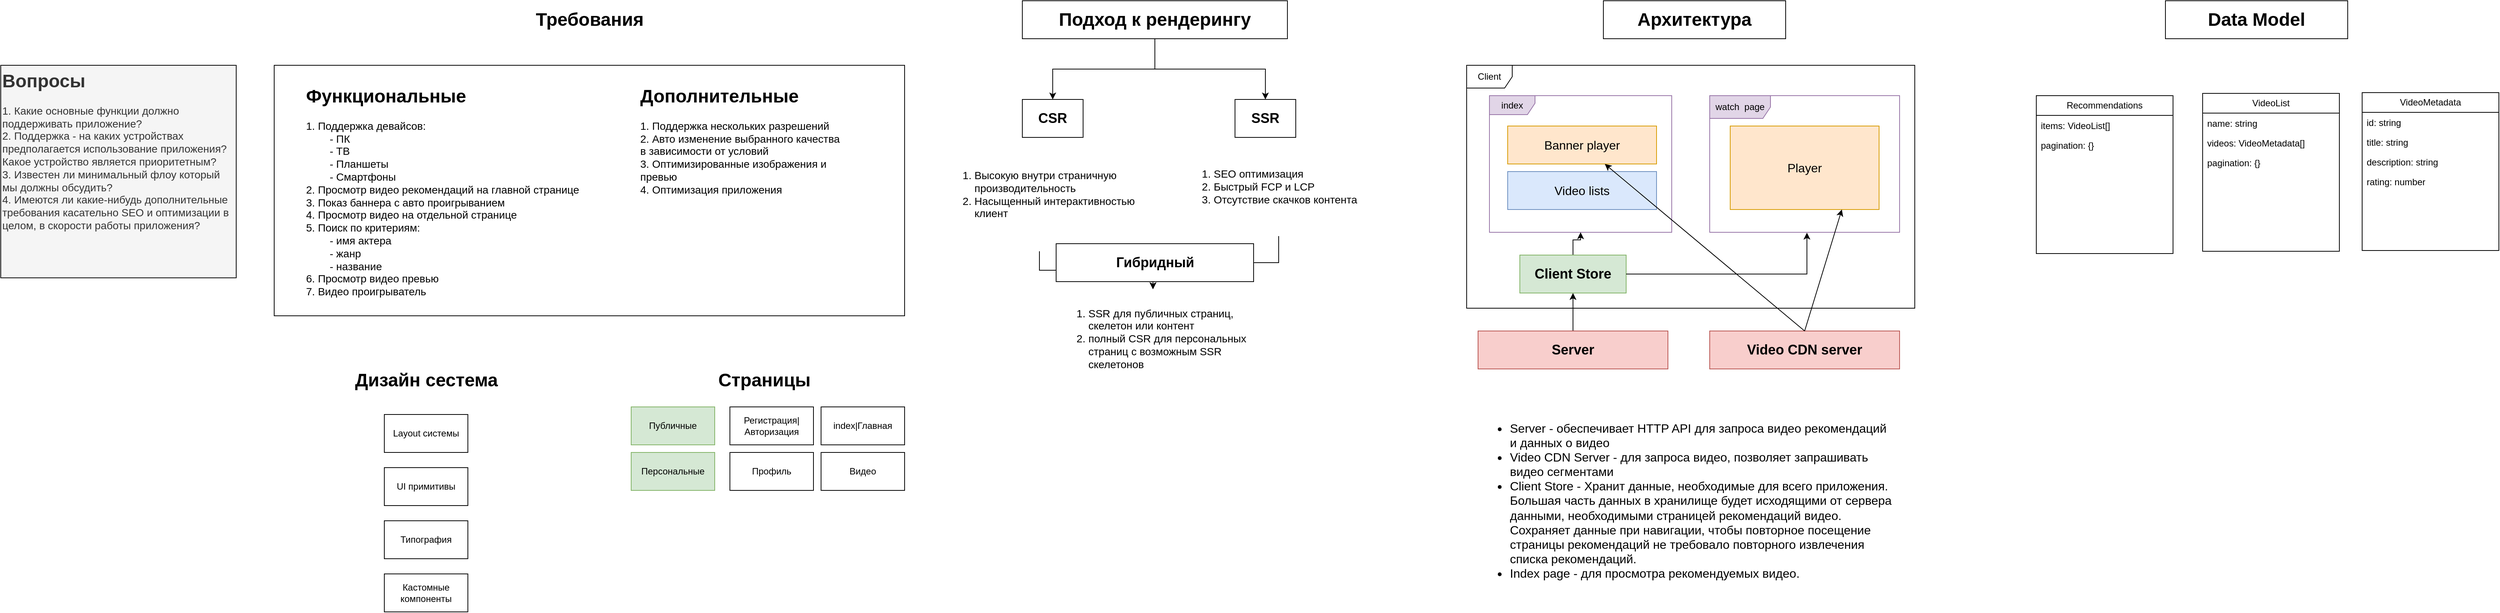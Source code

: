 <mxfile version="24.8.3">
  <diagram name="Page-1" id="kcZWjYqTtWK64_9vpjtn">
    <mxGraphModel dx="2782" dy="3095" grid="1" gridSize="10" guides="1" tooltips="1" connect="1" arrows="1" fold="1" page="1" pageScale="1" pageWidth="827" pageHeight="1169" math="0" shadow="0">
      <root>
        <mxCell id="0" />
        <mxCell id="1" parent="0" />
        <mxCell id="jp5EeAPTq1nhvSwrTvIk-12" value="" style="rounded=0;whiteSpace=wrap;html=1;" vertex="1" parent="1">
          <mxGeometry x="30" y="150" width="830" height="330" as="geometry" />
        </mxCell>
        <mxCell id="jp5EeAPTq1nhvSwrTvIk-3" value="&lt;h1 style=&quot;margin-top: 0px;&quot;&gt;Функциональные&lt;/h1&gt;&lt;p style=&quot;font-size: 14px;&quot;&gt;1. Поддержка девайсов:&lt;br&gt;&lt;span style=&quot;white-space: pre;&quot;&gt;&#x9;&lt;/span&gt;- ПК&lt;br&gt;&lt;span style=&quot;white-space: pre;&quot;&gt;&#x9;&lt;/span&gt;- ТВ&lt;br&gt;&lt;span style=&quot;white-space: pre;&quot;&gt;&#x9;&lt;/span&gt;- Планшеты&lt;br&gt;&lt;span style=&quot;white-space: pre;&quot;&gt;&#x9;&lt;/span&gt;- Смартфоны&lt;br&gt;2. Просмотр видео рекомендаций на главной странице&lt;br&gt;3. Показ баннера с авто проигрыванием&amp;nbsp;&lt;br&gt;&lt;span style=&quot;background-color: initial;&quot;&gt;4. Просмотр видео на отдельной странице&lt;br&gt;5. Поиск по критериям:&lt;br&gt;&lt;span style=&quot;white-space: pre;&quot;&gt;&#x9;&lt;/span&gt;- имя актера&lt;br&gt;&lt;span style=&quot;white-space: pre;&quot;&gt;&#x9;&lt;/span&gt;- жанр&lt;br&gt;&lt;span style=&quot;white-space: pre;&quot;&gt;&#x9;&lt;/span&gt;- название&lt;br&gt;6. Просмотр видео превью&amp;nbsp;&lt;br&gt;7. Видео проигрыватель&lt;/span&gt;&lt;/p&gt;" style="text;html=1;whiteSpace=wrap;overflow=hidden;rounded=0;" vertex="1" parent="1">
          <mxGeometry x="70" y="170" width="400" height="300" as="geometry" />
        </mxCell>
        <mxCell id="jp5EeAPTq1nhvSwrTvIk-6" value="Требования" style="text;strokeColor=none;fillColor=none;html=1;fontSize=24;fontStyle=1;verticalAlign=middle;align=center;" vertex="1" parent="1">
          <mxGeometry x="365" y="70" width="160" height="40" as="geometry" />
        </mxCell>
        <mxCell id="jp5EeAPTq1nhvSwrTvIk-9" value="&lt;h1 style=&quot;margin-top: 0px;&quot;&gt;Дополнительные&lt;/h1&gt;&lt;p&gt;&lt;font style=&quot;font-size: 14px;&quot;&gt;1. Поддержка нескольких разрешений&lt;br&gt;2. Авто изменение выбранного качества в зависимости от условий&amp;nbsp;&lt;br&gt;3. Оптимизированные изображения и превью&lt;br&gt;4. Оптимизация приложения&lt;/font&gt;&lt;/p&gt;" style="text;html=1;whiteSpace=wrap;overflow=hidden;rounded=0;" vertex="1" parent="1">
          <mxGeometry x="510" y="170" width="270" height="280" as="geometry" />
        </mxCell>
        <mxCell id="jp5EeAPTq1nhvSwrTvIk-13" value="Дизайн сестема" style="text;strokeColor=none;fillColor=none;html=1;fontSize=24;fontStyle=1;verticalAlign=middle;align=center;" vertex="1" parent="1">
          <mxGeometry x="120" y="545" width="220" height="40" as="geometry" />
        </mxCell>
        <mxCell id="jp5EeAPTq1nhvSwrTvIk-14" value="UI примитивы" style="html=1;whiteSpace=wrap;" vertex="1" parent="1">
          <mxGeometry x="175" y="680" width="110" height="50" as="geometry" />
        </mxCell>
        <mxCell id="jp5EeAPTq1nhvSwrTvIk-15" value="Layout системы" style="html=1;whiteSpace=wrap;" vertex="1" parent="1">
          <mxGeometry x="175" y="610" width="110" height="50" as="geometry" />
        </mxCell>
        <mxCell id="jp5EeAPTq1nhvSwrTvIk-16" value="Типография" style="html=1;whiteSpace=wrap;" vertex="1" parent="1">
          <mxGeometry x="175" y="750" width="110" height="50" as="geometry" />
        </mxCell>
        <mxCell id="jp5EeAPTq1nhvSwrTvIk-17" value="Кастомные компоненты" style="html=1;whiteSpace=wrap;" vertex="1" parent="1">
          <mxGeometry x="175" y="820" width="110" height="50" as="geometry" />
        </mxCell>
        <mxCell id="jp5EeAPTq1nhvSwrTvIk-18" value="Страницы" style="text;strokeColor=none;fillColor=none;html=1;fontSize=24;fontStyle=1;verticalAlign=middle;align=center;" vertex="1" parent="1">
          <mxGeometry x="565" y="545" width="220" height="40" as="geometry" />
        </mxCell>
        <mxCell id="jp5EeAPTq1nhvSwrTvIk-19" value="Регистрация|Авторизация" style="html=1;whiteSpace=wrap;" vertex="1" parent="1">
          <mxGeometry x="630" y="600" width="110" height="50" as="geometry" />
        </mxCell>
        <mxCell id="jp5EeAPTq1nhvSwrTvIk-20" value="index|Главная" style="html=1;whiteSpace=wrap;" vertex="1" parent="1">
          <mxGeometry x="750" y="600" width="110" height="50" as="geometry" />
        </mxCell>
        <mxCell id="jp5EeAPTq1nhvSwrTvIk-21" value="Профиль" style="html=1;whiteSpace=wrap;" vertex="1" parent="1">
          <mxGeometry x="630" y="660" width="110" height="50" as="geometry" />
        </mxCell>
        <mxCell id="jp5EeAPTq1nhvSwrTvIk-22" value="Видео" style="html=1;whiteSpace=wrap;" vertex="1" parent="1">
          <mxGeometry x="750" y="660" width="110" height="50" as="geometry" />
        </mxCell>
        <mxCell id="jp5EeAPTq1nhvSwrTvIk-23" value="&lt;h1 style=&quot;margin-top: 0px;&quot;&gt;Вопросы&lt;/h1&gt;&lt;p&gt;&lt;font style=&quot;font-size: 14px;&quot;&gt;1. Какие основные функции должно поддерживать приложение?&lt;br&gt;2. Поддержка - на каких устройствах предполагается использование приложения? Какое устройство является приоритетным?&lt;br&gt;3. Известен ли минимальный флоу который мы должны обсудить?&lt;br&gt;4. Имеются ли какие-нибудь дополнительные требования касательно SEO и оптимизации в целом, в скорости работы приложения?&amp;nbsp;&lt;/font&gt;&lt;/p&gt;" style="text;html=1;whiteSpace=wrap;overflow=hidden;rounded=0;fillColor=#f5f5f5;fontColor=#333333;strokeColor=default;gradientColor=none;glass=0;" vertex="1" parent="1">
          <mxGeometry x="-330" y="150" width="310" height="280" as="geometry" />
        </mxCell>
        <mxCell id="jp5EeAPTq1nhvSwrTvIk-27" value="" style="edgeStyle=orthogonalEdgeStyle;rounded=0;orthogonalLoop=1;jettySize=auto;html=1;" edge="1" parent="1" source="jp5EeAPTq1nhvSwrTvIk-25" target="jp5EeAPTq1nhvSwrTvIk-26">
          <mxGeometry relative="1" as="geometry" />
        </mxCell>
        <mxCell id="jp5EeAPTq1nhvSwrTvIk-29" value="" style="edgeStyle=orthogonalEdgeStyle;rounded=0;orthogonalLoop=1;jettySize=auto;html=1;" edge="1" parent="1" source="jp5EeAPTq1nhvSwrTvIk-25" target="jp5EeAPTq1nhvSwrTvIk-28">
          <mxGeometry relative="1" as="geometry" />
        </mxCell>
        <mxCell id="jp5EeAPTq1nhvSwrTvIk-25" value="&lt;span style=&quot;font-size: 24px; font-weight: 700; text-wrap-mode: nowrap;&quot;&gt;Подход к рендерингу&lt;/span&gt;" style="html=1;whiteSpace=wrap;" vertex="1" parent="1">
          <mxGeometry x="1015" y="65" width="349" height="50" as="geometry" />
        </mxCell>
        <mxCell id="jp5EeAPTq1nhvSwrTvIk-26" value="&lt;span style=&quot;font-size: 18px; text-wrap-mode: nowrap;&quot;&gt;&lt;b style=&quot;font-size: 18px;&quot;&gt;CSR&lt;/b&gt;&lt;/span&gt;" style="html=1;whiteSpace=wrap;fontSize=18;" vertex="1" parent="1">
          <mxGeometry x="1015" y="195" width="80" height="50" as="geometry" />
        </mxCell>
        <mxCell id="jp5EeAPTq1nhvSwrTvIk-28" value="&lt;span style=&quot;font-size: 18px; font-weight: 700; text-wrap-mode: nowrap;&quot;&gt;SSR&lt;/span&gt;" style="html=1;whiteSpace=wrap;fontSize=18;" vertex="1" parent="1">
          <mxGeometry x="1295" y="195" width="80" height="50" as="geometry" />
        </mxCell>
        <mxCell id="jp5EeAPTq1nhvSwrTvIk-30" value="Публичные" style="html=1;whiteSpace=wrap;fillColor=#d5e8d4;strokeColor=#82b366;" vertex="1" parent="1">
          <mxGeometry x="500" y="600" width="110" height="50" as="geometry" />
        </mxCell>
        <mxCell id="jp5EeAPTq1nhvSwrTvIk-31" value="Персональные" style="html=1;whiteSpace=wrap;fillColor=#d5e8d4;strokeColor=#82b366;" vertex="1" parent="1">
          <mxGeometry x="500" y="660" width="110" height="50" as="geometry" />
        </mxCell>
        <mxCell id="jp5EeAPTq1nhvSwrTvIk-38" value="" style="edgeStyle=orthogonalEdgeStyle;rounded=0;orthogonalLoop=1;jettySize=auto;html=1;" edge="1" parent="1" source="jp5EeAPTq1nhvSwrTvIk-32" target="jp5EeAPTq1nhvSwrTvIk-35">
          <mxGeometry relative="1" as="geometry" />
        </mxCell>
        <mxCell id="jp5EeAPTq1nhvSwrTvIk-32" value="&lt;ol style=&quot;font-size: 14px;&quot;&gt;&lt;li style=&quot;font-size: 14px;&quot;&gt;Высокую внутри страничную производительность&lt;/li&gt;&lt;li style=&quot;font-size: 14px;&quot;&gt;Насыщенный интерактивностью клиент&lt;/li&gt;&lt;/ol&gt;" style="text;strokeColor=none;fillColor=none;html=1;whiteSpace=wrap;verticalAlign=middle;overflow=hidden;fontSize=14;" vertex="1" parent="1">
          <mxGeometry x="910" y="245" width="255" height="150" as="geometry" />
        </mxCell>
        <mxCell id="jp5EeAPTq1nhvSwrTvIk-37" value="" style="edgeStyle=orthogonalEdgeStyle;rounded=0;orthogonalLoop=1;jettySize=auto;html=1;" edge="1" parent="1" source="jp5EeAPTq1nhvSwrTvIk-33" target="jp5EeAPTq1nhvSwrTvIk-35">
          <mxGeometry relative="1" as="geometry" />
        </mxCell>
        <mxCell id="jp5EeAPTq1nhvSwrTvIk-33" value="&lt;ol style=&quot;font-size: 14px;&quot;&gt;&lt;li style=&quot;font-size: 14px;&quot;&gt;SEO оптимизация&lt;/li&gt;&lt;li style=&quot;font-size: 14px;&quot;&gt;Быстрый FCP и LCP&lt;br&gt;&lt;/li&gt;&lt;li style=&quot;font-size: 14px;&quot;&gt;Отсутствие скачков контента&lt;/li&gt;&lt;/ol&gt;" style="text;strokeColor=none;fillColor=none;html=1;whiteSpace=wrap;verticalAlign=middle;overflow=hidden;fontSize=14;" vertex="1" parent="1">
          <mxGeometry x="1225" y="245" width="255" height="130" as="geometry" />
        </mxCell>
        <mxCell id="jp5EeAPTq1nhvSwrTvIk-34" value="&lt;span style=&quot;font-size: 18px; text-wrap-mode: nowrap;&quot;&gt;&lt;b style=&quot;font-size: 18px;&quot;&gt;Гибридный&lt;/b&gt;&lt;/span&gt;" style="html=1;whiteSpace=wrap;fontSize=18;" vertex="1" parent="1">
          <mxGeometry x="1059.5" y="385" width="260" height="50" as="geometry" />
        </mxCell>
        <mxCell id="jp5EeAPTq1nhvSwrTvIk-35" value="&lt;ol style=&quot;font-size: 14px;&quot;&gt;&lt;li style=&quot;font-size: 14px;&quot;&gt;SSR для публичных страниц, скелетон или контент&lt;/li&gt;&lt;li style=&quot;font-size: 14px;&quot;&gt;полный CSR для персональных страниц с возможным SSR скелетонов&lt;/li&gt;&lt;/ol&gt;" style="text;strokeColor=none;fillColor=none;html=1;whiteSpace=wrap;verticalAlign=middle;overflow=hidden;fontSize=14;" vertex="1" parent="1">
          <mxGeometry x="1059.5" y="445" width="255" height="130" as="geometry" />
        </mxCell>
        <mxCell id="jp5EeAPTq1nhvSwrTvIk-36" value="&lt;span style=&quot;font-size: 24px; text-wrap-mode: nowrap;&quot;&gt;&lt;b&gt;Архитектура&lt;/b&gt;&lt;/span&gt;" style="html=1;whiteSpace=wrap;" vertex="1" parent="1">
          <mxGeometry x="1780" y="65" width="240" height="50" as="geometry" />
        </mxCell>
        <mxCell id="jp5EeAPTq1nhvSwrTvIk-41" value="Client" style="shape=umlFrame;whiteSpace=wrap;html=1;pointerEvents=0;" vertex="1" parent="1">
          <mxGeometry x="1600" y="150" width="590" height="320" as="geometry" />
        </mxCell>
        <mxCell id="jp5EeAPTq1nhvSwrTvIk-43" value="index" style="shape=umlFrame;whiteSpace=wrap;html=1;pointerEvents=0;width=60;height=25;fillColor=#e1d5e7;strokeColor=#9673a6;" vertex="1" parent="1">
          <mxGeometry x="1630" y="190" width="240" height="180" as="geometry" />
        </mxCell>
        <mxCell id="jp5EeAPTq1nhvSwrTvIk-44" value="watch&amp;nbsp; page" style="shape=umlFrame;whiteSpace=wrap;html=1;pointerEvents=0;width=80;height=30;fillColor=#e1d5e7;strokeColor=#9673a6;" vertex="1" parent="1">
          <mxGeometry x="1920" y="190" width="250" height="180" as="geometry" />
        </mxCell>
        <mxCell id="jp5EeAPTq1nhvSwrTvIk-54" style="edgeStyle=orthogonalEdgeStyle;rounded=0;orthogonalLoop=1;jettySize=auto;html=1;" edge="1" parent="1" source="jp5EeAPTq1nhvSwrTvIk-45" target="jp5EeAPTq1nhvSwrTvIk-43">
          <mxGeometry relative="1" as="geometry" />
        </mxCell>
        <mxCell id="jp5EeAPTq1nhvSwrTvIk-45" value="&lt;span style=&quot;font-size: 18px; font-weight: 700; text-wrap-mode: nowrap;&quot;&gt;Client Store&lt;/span&gt;" style="html=1;whiteSpace=wrap;fontSize=18;fillColor=#d5e8d4;strokeColor=#82b366;" vertex="1" parent="1">
          <mxGeometry x="1670" y="400" width="140" height="50" as="geometry" />
        </mxCell>
        <mxCell id="jp5EeAPTq1nhvSwrTvIk-46" value="Banner player" style="html=1;whiteSpace=wrap;fontSize=16;fillColor=#ffe6cc;strokeColor=#d79b00;" vertex="1" parent="1">
          <mxGeometry x="1654" y="230" width="196" height="50" as="geometry" />
        </mxCell>
        <mxCell id="jp5EeAPTq1nhvSwrTvIk-47" value="Video lists" style="html=1;whiteSpace=wrap;fontSize=16;fillColor=#dae8fc;strokeColor=#6c8ebf;" vertex="1" parent="1">
          <mxGeometry x="1654" y="290" width="196" height="50" as="geometry" />
        </mxCell>
        <mxCell id="jp5EeAPTq1nhvSwrTvIk-48" value="Player" style="html=1;whiteSpace=wrap;fontSize=16;fillColor=#ffe6cc;strokeColor=#d79b00;" vertex="1" parent="1">
          <mxGeometry x="1947" y="230" width="196" height="110" as="geometry" />
        </mxCell>
        <mxCell id="jp5EeAPTq1nhvSwrTvIk-51" style="edgeStyle=orthogonalEdgeStyle;rounded=0;orthogonalLoop=1;jettySize=auto;html=1;" edge="1" parent="1" source="jp5EeAPTq1nhvSwrTvIk-49" target="jp5EeAPTq1nhvSwrTvIk-45">
          <mxGeometry relative="1" as="geometry" />
        </mxCell>
        <mxCell id="jp5EeAPTq1nhvSwrTvIk-49" value="&lt;span style=&quot;text-wrap-mode: nowrap;&quot;&gt;&lt;b&gt;Server&lt;/b&gt;&lt;/span&gt;" style="html=1;whiteSpace=wrap;fontSize=18;fillColor=#f8cecc;strokeColor=#b85450;" vertex="1" parent="1">
          <mxGeometry x="1615" y="500" width="250" height="50" as="geometry" />
        </mxCell>
        <mxCell id="jp5EeAPTq1nhvSwrTvIk-50" value="&lt;span style=&quot;font-size: 18px; font-weight: 700; text-wrap-mode: nowrap;&quot;&gt;Video CDN server&lt;/span&gt;" style="html=1;whiteSpace=wrap;fontSize=18;fillColor=#f8cecc;strokeColor=#b85450;" vertex="1" parent="1">
          <mxGeometry x="1920" y="500" width="250" height="50" as="geometry" />
        </mxCell>
        <mxCell id="jp5EeAPTq1nhvSwrTvIk-55" style="edgeStyle=orthogonalEdgeStyle;rounded=0;orthogonalLoop=1;jettySize=auto;html=1;entryX=0.512;entryY=1.003;entryDx=0;entryDy=0;entryPerimeter=0;" edge="1" parent="1" source="jp5EeAPTq1nhvSwrTvIk-45" target="jp5EeAPTq1nhvSwrTvIk-44">
          <mxGeometry relative="1" as="geometry" />
        </mxCell>
        <mxCell id="jp5EeAPTq1nhvSwrTvIk-57" value="" style="endArrow=classic;html=1;rounded=0;exitX=0.5;exitY=0;exitDx=0;exitDy=0;" edge="1" parent="1" source="jp5EeAPTq1nhvSwrTvIk-50" target="jp5EeAPTq1nhvSwrTvIk-46">
          <mxGeometry width="50" height="50" relative="1" as="geometry">
            <mxPoint x="1800" y="530" as="sourcePoint" />
            <mxPoint x="1850" y="480" as="targetPoint" />
          </mxGeometry>
        </mxCell>
        <mxCell id="jp5EeAPTq1nhvSwrTvIk-58" value="" style="endArrow=classic;html=1;rounded=0;exitX=0.5;exitY=0;exitDx=0;exitDy=0;entryX=0.75;entryY=1;entryDx=0;entryDy=0;" edge="1" parent="1" source="jp5EeAPTq1nhvSwrTvIk-50" target="jp5EeAPTq1nhvSwrTvIk-48">
          <mxGeometry width="50" height="50" relative="1" as="geometry">
            <mxPoint x="2055" y="510" as="sourcePoint" />
            <mxPoint x="1792" y="290" as="targetPoint" />
          </mxGeometry>
        </mxCell>
        <mxCell id="jp5EeAPTq1nhvSwrTvIk-59" value="&lt;ul style=&quot;&quot;&gt;&lt;li style=&quot;font-size: 16px;&quot;&gt;Server - обеспечивает HTTP API для запроса видео рекомендаций и данных о видео&amp;nbsp;&lt;/li&gt;&lt;li style=&quot;font-size: 16px;&quot;&gt;Video CDN Server - для запроса видео, позволяет запрашивать видео сегментами&lt;/li&gt;&lt;li style=&quot;&quot;&gt;Client Store - Хранит данные, необходимые для всего приложения. Большая часть данных в хранилище будет исходящими от сервера данными, необходимыми страницей рекомендаций видео. Сохраняет данные при навигации, чтобы повторное посещение страницы рекомендаций не требовало повторного извлечения списка рекомендаций.&lt;/li&gt;&lt;li style=&quot;font-size: 16px;&quot;&gt;Index page -&amp;nbsp;для просмотра рекомендуемых видео.&lt;/li&gt;&lt;li style=&quot;font-size: 16px;&quot;&gt;Watch page - для просмотра выбранного видео&lt;/li&gt;&lt;/ul&gt;" style="text;strokeColor=none;fillColor=none;html=1;whiteSpace=wrap;verticalAlign=middle;overflow=hidden;fontSize=16;" vertex="1" parent="1">
          <mxGeometry x="1615" y="600" width="545" height="230" as="geometry" />
        </mxCell>
        <mxCell id="jp5EeAPTq1nhvSwrTvIk-60" value="&lt;span style=&quot;font-size: 24px; text-wrap-mode: nowrap;&quot;&gt;&lt;b&gt;Data Model&lt;/b&gt;&lt;/span&gt;" style="html=1;whiteSpace=wrap;" vertex="1" parent="1">
          <mxGeometry x="2520" y="65" width="240" height="50" as="geometry" />
        </mxCell>
        <mxCell id="jp5EeAPTq1nhvSwrTvIk-61" value="Recommendations" style="swimlane;fontStyle=0;childLayout=stackLayout;horizontal=1;startSize=26;fillColor=none;horizontalStack=0;resizeParent=1;resizeParentMax=0;resizeLast=0;collapsible=1;marginBottom=0;html=1;fontSize=12;whiteSpace=wrap;" vertex="1" parent="1">
          <mxGeometry x="2350" y="190" width="180" height="208" as="geometry" />
        </mxCell>
        <mxCell id="jp5EeAPTq1nhvSwrTvIk-62" value="items: VideoList[]" style="text;strokeColor=none;fillColor=none;align=left;verticalAlign=top;spacingLeft=4;spacingRight=4;overflow=hidden;rotatable=0;points=[[0,0.5],[1,0.5]];portConstraint=eastwest;whiteSpace=wrap;html=1;" vertex="1" parent="jp5EeAPTq1nhvSwrTvIk-61">
          <mxGeometry y="26" width="180" height="26" as="geometry" />
        </mxCell>
        <mxCell id="jp5EeAPTq1nhvSwrTvIk-63" value="pagination: {}" style="text;strokeColor=none;fillColor=none;align=left;verticalAlign=top;spacingLeft=4;spacingRight=4;overflow=hidden;rotatable=0;points=[[0,0.5],[1,0.5]];portConstraint=eastwest;whiteSpace=wrap;html=1;" vertex="1" parent="jp5EeAPTq1nhvSwrTvIk-61">
          <mxGeometry y="52" width="180" height="26" as="geometry" />
        </mxCell>
        <mxCell id="jp5EeAPTq1nhvSwrTvIk-75" style="text;strokeColor=none;fillColor=none;align=left;verticalAlign=top;spacingLeft=4;spacingRight=4;overflow=hidden;rotatable=0;points=[[0,0.5],[1,0.5]];portConstraint=eastwest;whiteSpace=wrap;html=1;" vertex="1" parent="jp5EeAPTq1nhvSwrTvIk-61">
          <mxGeometry y="78" width="180" height="26" as="geometry" />
        </mxCell>
        <mxCell id="jp5EeAPTq1nhvSwrTvIk-76" style="text;strokeColor=none;fillColor=none;align=left;verticalAlign=top;spacingLeft=4;spacingRight=4;overflow=hidden;rotatable=0;points=[[0,0.5],[1,0.5]];portConstraint=eastwest;whiteSpace=wrap;html=1;" vertex="1" parent="jp5EeAPTq1nhvSwrTvIk-61">
          <mxGeometry y="104" width="180" height="26" as="geometry" />
        </mxCell>
        <mxCell id="jp5EeAPTq1nhvSwrTvIk-77" style="text;strokeColor=none;fillColor=none;align=left;verticalAlign=top;spacingLeft=4;spacingRight=4;overflow=hidden;rotatable=0;points=[[0,0.5],[1,0.5]];portConstraint=eastwest;whiteSpace=wrap;html=1;" vertex="1" parent="jp5EeAPTq1nhvSwrTvIk-61">
          <mxGeometry y="130" width="180" height="26" as="geometry" />
        </mxCell>
        <mxCell id="jp5EeAPTq1nhvSwrTvIk-78" style="text;strokeColor=none;fillColor=none;align=left;verticalAlign=top;spacingLeft=4;spacingRight=4;overflow=hidden;rotatable=0;points=[[0,0.5],[1,0.5]];portConstraint=eastwest;whiteSpace=wrap;html=1;" vertex="1" parent="jp5EeAPTq1nhvSwrTvIk-61">
          <mxGeometry y="156" width="180" height="26" as="geometry" />
        </mxCell>
        <mxCell id="jp5EeAPTq1nhvSwrTvIk-79" style="text;strokeColor=none;fillColor=none;align=left;verticalAlign=top;spacingLeft=4;spacingRight=4;overflow=hidden;rotatable=0;points=[[0,0.5],[1,0.5]];portConstraint=eastwest;whiteSpace=wrap;html=1;" vertex="1" parent="jp5EeAPTq1nhvSwrTvIk-61">
          <mxGeometry y="182" width="180" height="26" as="geometry" />
        </mxCell>
        <mxCell id="jp5EeAPTq1nhvSwrTvIk-89" value="VideoList" style="swimlane;fontStyle=0;childLayout=stackLayout;horizontal=1;startSize=26;fillColor=none;horizontalStack=0;resizeParent=1;resizeParentMax=0;resizeLast=0;collapsible=1;marginBottom=0;html=1;fontSize=12;whiteSpace=wrap;" vertex="1" parent="1">
          <mxGeometry x="2569" y="187" width="180" height="208" as="geometry" />
        </mxCell>
        <mxCell id="jp5EeAPTq1nhvSwrTvIk-90" value="name: string" style="text;strokeColor=none;fillColor=none;align=left;verticalAlign=top;spacingLeft=4;spacingRight=4;overflow=hidden;rotatable=0;points=[[0,0.5],[1,0.5]];portConstraint=eastwest;whiteSpace=wrap;html=1;" vertex="1" parent="jp5EeAPTq1nhvSwrTvIk-89">
          <mxGeometry y="26" width="180" height="26" as="geometry" />
        </mxCell>
        <mxCell id="jp5EeAPTq1nhvSwrTvIk-91" value="videos: VideoMetadata[]" style="text;strokeColor=none;fillColor=none;align=left;verticalAlign=top;spacingLeft=4;spacingRight=4;overflow=hidden;rotatable=0;points=[[0,0.5],[1,0.5]];portConstraint=eastwest;whiteSpace=wrap;html=1;" vertex="1" parent="jp5EeAPTq1nhvSwrTvIk-89">
          <mxGeometry y="52" width="180" height="26" as="geometry" />
        </mxCell>
        <mxCell id="jp5EeAPTq1nhvSwrTvIk-92" value="pagination: {}" style="text;strokeColor=none;fillColor=none;align=left;verticalAlign=top;spacingLeft=4;spacingRight=4;overflow=hidden;rotatable=0;points=[[0,0.5],[1,0.5]];portConstraint=eastwest;whiteSpace=wrap;html=1;" vertex="1" parent="jp5EeAPTq1nhvSwrTvIk-89">
          <mxGeometry y="78" width="180" height="26" as="geometry" />
        </mxCell>
        <mxCell id="jp5EeAPTq1nhvSwrTvIk-93" style="text;strokeColor=none;fillColor=none;align=left;verticalAlign=top;spacingLeft=4;spacingRight=4;overflow=hidden;rotatable=0;points=[[0,0.5],[1,0.5]];portConstraint=eastwest;whiteSpace=wrap;html=1;" vertex="1" parent="jp5EeAPTq1nhvSwrTvIk-89">
          <mxGeometry y="104" width="180" height="26" as="geometry" />
        </mxCell>
        <mxCell id="jp5EeAPTq1nhvSwrTvIk-94" style="text;strokeColor=none;fillColor=none;align=left;verticalAlign=top;spacingLeft=4;spacingRight=4;overflow=hidden;rotatable=0;points=[[0,0.5],[1,0.5]];portConstraint=eastwest;whiteSpace=wrap;html=1;" vertex="1" parent="jp5EeAPTq1nhvSwrTvIk-89">
          <mxGeometry y="130" width="180" height="26" as="geometry" />
        </mxCell>
        <mxCell id="jp5EeAPTq1nhvSwrTvIk-95" style="text;strokeColor=none;fillColor=none;align=left;verticalAlign=top;spacingLeft=4;spacingRight=4;overflow=hidden;rotatable=0;points=[[0,0.5],[1,0.5]];portConstraint=eastwest;whiteSpace=wrap;html=1;" vertex="1" parent="jp5EeAPTq1nhvSwrTvIk-89">
          <mxGeometry y="156" width="180" height="26" as="geometry" />
        </mxCell>
        <mxCell id="jp5EeAPTq1nhvSwrTvIk-96" style="text;strokeColor=none;fillColor=none;align=left;verticalAlign=top;spacingLeft=4;spacingRight=4;overflow=hidden;rotatable=0;points=[[0,0.5],[1,0.5]];portConstraint=eastwest;whiteSpace=wrap;html=1;" vertex="1" parent="jp5EeAPTq1nhvSwrTvIk-89">
          <mxGeometry y="182" width="180" height="26" as="geometry" />
        </mxCell>
        <mxCell id="jp5EeAPTq1nhvSwrTvIk-97" value="VideoMetadata" style="swimlane;fontStyle=0;childLayout=stackLayout;horizontal=1;startSize=26;fillColor=none;horizontalStack=0;resizeParent=1;resizeParentMax=0;resizeLast=0;collapsible=1;marginBottom=0;html=1;fontSize=12;whiteSpace=wrap;" vertex="1" parent="1">
          <mxGeometry x="2779" y="186" width="180" height="208" as="geometry" />
        </mxCell>
        <mxCell id="jp5EeAPTq1nhvSwrTvIk-98" value="id: string" style="text;strokeColor=none;fillColor=none;align=left;verticalAlign=top;spacingLeft=4;spacingRight=4;overflow=hidden;rotatable=0;points=[[0,0.5],[1,0.5]];portConstraint=eastwest;whiteSpace=wrap;html=1;" vertex="1" parent="jp5EeAPTq1nhvSwrTvIk-97">
          <mxGeometry y="26" width="180" height="26" as="geometry" />
        </mxCell>
        <mxCell id="jp5EeAPTq1nhvSwrTvIk-99" value="title: string" style="text;strokeColor=none;fillColor=none;align=left;verticalAlign=top;spacingLeft=4;spacingRight=4;overflow=hidden;rotatable=0;points=[[0,0.5],[1,0.5]];portConstraint=eastwest;whiteSpace=wrap;html=1;" vertex="1" parent="jp5EeAPTq1nhvSwrTvIk-97">
          <mxGeometry y="52" width="180" height="26" as="geometry" />
        </mxCell>
        <mxCell id="jp5EeAPTq1nhvSwrTvIk-100" value="description: string" style="text;strokeColor=none;fillColor=none;align=left;verticalAlign=top;spacingLeft=4;spacingRight=4;overflow=hidden;rotatable=0;points=[[0,0.5],[1,0.5]];portConstraint=eastwest;whiteSpace=wrap;html=1;" vertex="1" parent="jp5EeAPTq1nhvSwrTvIk-97">
          <mxGeometry y="78" width="180" height="26" as="geometry" />
        </mxCell>
        <mxCell id="jp5EeAPTq1nhvSwrTvIk-101" value="rating: number" style="text;strokeColor=none;fillColor=none;align=left;verticalAlign=top;spacingLeft=4;spacingRight=4;overflow=hidden;rotatable=0;points=[[0,0.5],[1,0.5]];portConstraint=eastwest;whiteSpace=wrap;html=1;" vertex="1" parent="jp5EeAPTq1nhvSwrTvIk-97">
          <mxGeometry y="104" width="180" height="26" as="geometry" />
        </mxCell>
        <mxCell id="jp5EeAPTq1nhvSwrTvIk-102" style="text;strokeColor=none;fillColor=none;align=left;verticalAlign=top;spacingLeft=4;spacingRight=4;overflow=hidden;rotatable=0;points=[[0,0.5],[1,0.5]];portConstraint=eastwest;whiteSpace=wrap;html=1;" vertex="1" parent="jp5EeAPTq1nhvSwrTvIk-97">
          <mxGeometry y="130" width="180" height="26" as="geometry" />
        </mxCell>
        <mxCell id="jp5EeAPTq1nhvSwrTvIk-103" style="text;strokeColor=none;fillColor=none;align=left;verticalAlign=top;spacingLeft=4;spacingRight=4;overflow=hidden;rotatable=0;points=[[0,0.5],[1,0.5]];portConstraint=eastwest;whiteSpace=wrap;html=1;" vertex="1" parent="jp5EeAPTq1nhvSwrTvIk-97">
          <mxGeometry y="156" width="180" height="26" as="geometry" />
        </mxCell>
        <mxCell id="jp5EeAPTq1nhvSwrTvIk-104" style="text;strokeColor=none;fillColor=none;align=left;verticalAlign=top;spacingLeft=4;spacingRight=4;overflow=hidden;rotatable=0;points=[[0,0.5],[1,0.5]];portConstraint=eastwest;whiteSpace=wrap;html=1;" vertex="1" parent="jp5EeAPTq1nhvSwrTvIk-97">
          <mxGeometry y="182" width="180" height="26" as="geometry" />
        </mxCell>
      </root>
    </mxGraphModel>
  </diagram>
</mxfile>
